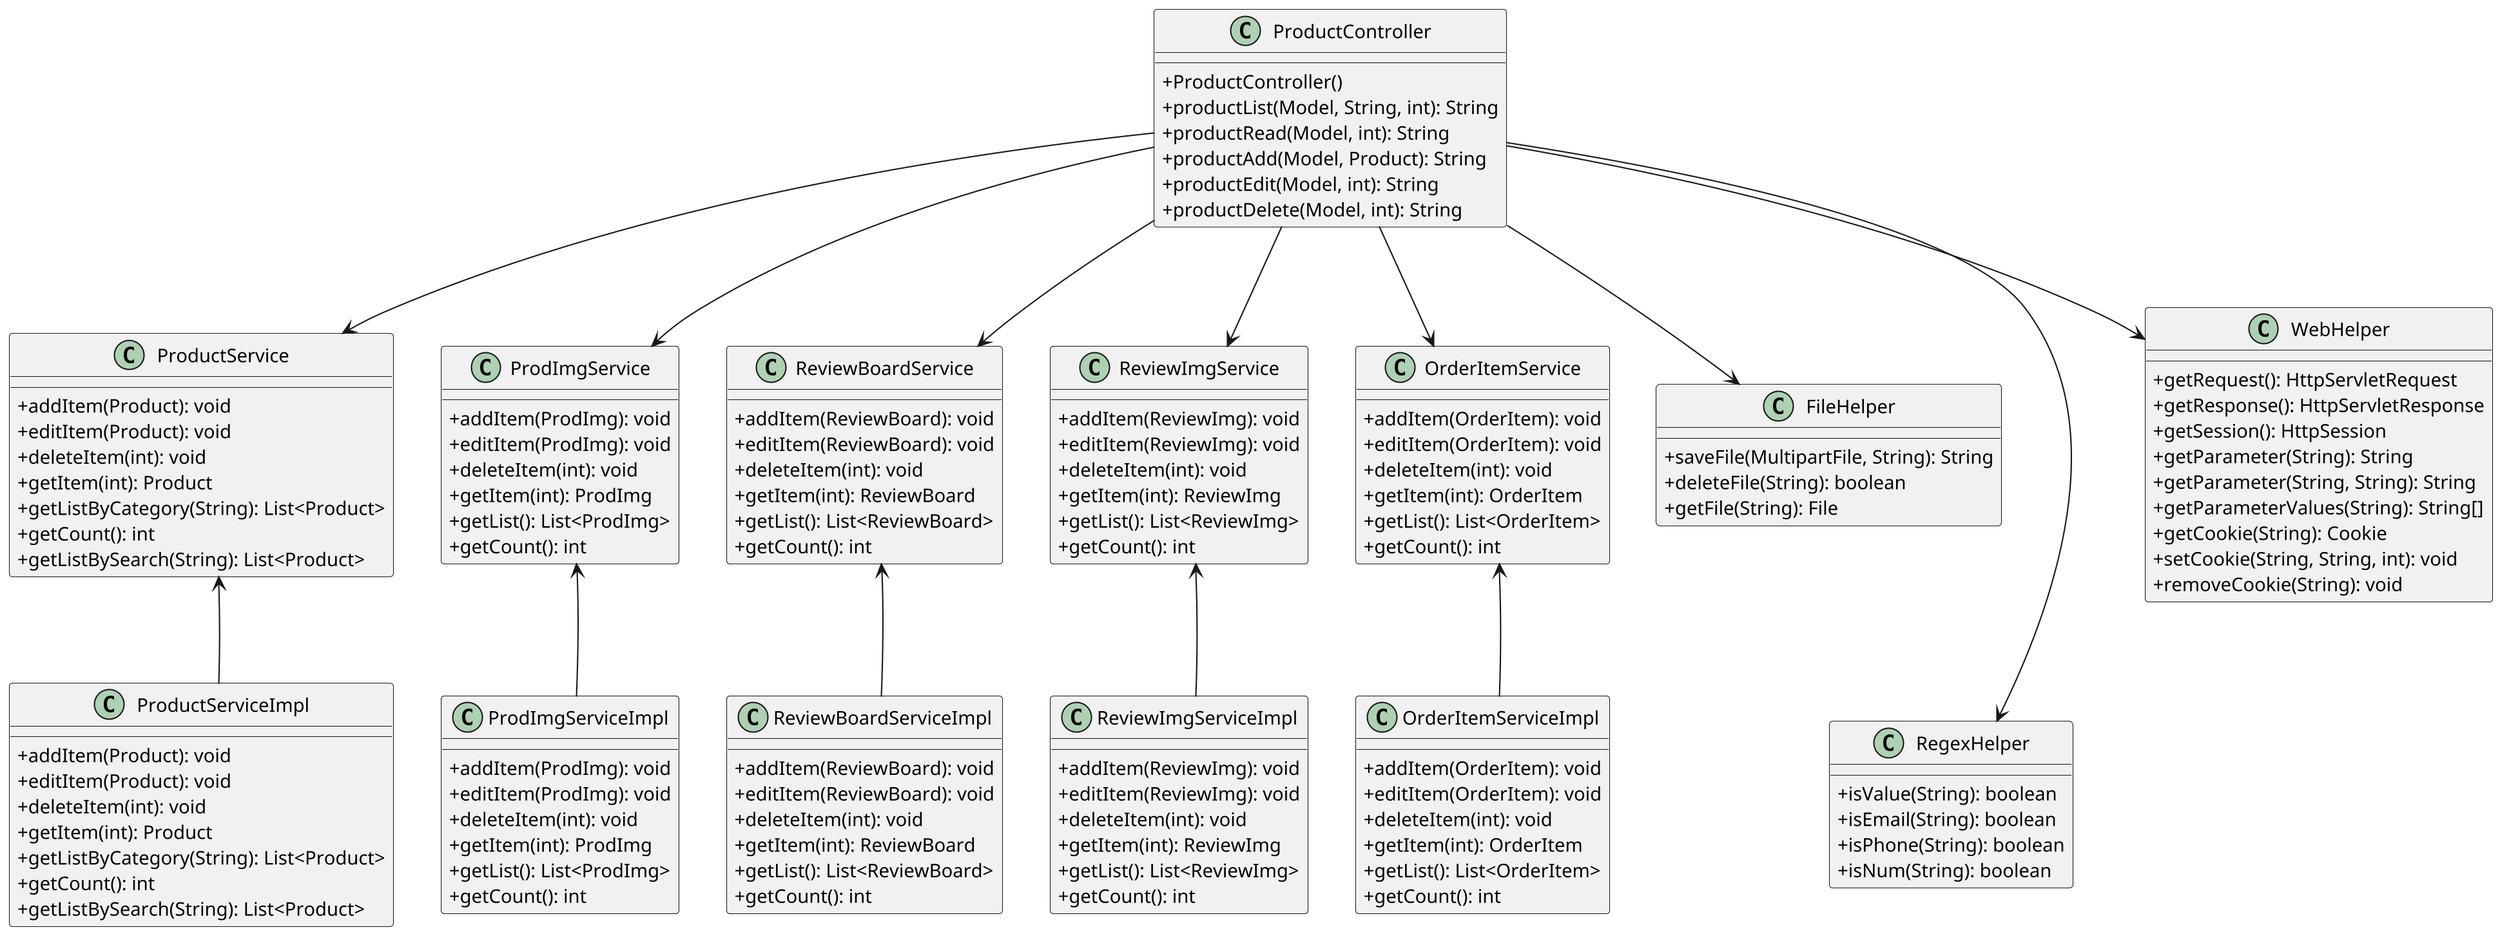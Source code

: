 @startuml
skinparam dpi 200
skinparam classAttributeIconSize 0
skinparam shadowing false

class ProductController {
    + ProductController()
    + productList(Model, String, int): String
    + productRead(Model, int): String
    + productAdd(Model, Product): String
    + productEdit(Model, int): String
    + productDelete(Model, int): String
}

class ProductService {
    + addItem(Product): void
    + editItem(Product): void
    + deleteItem(int): void
    + getItem(int): Product
    + getListByCategory(String): List<Product>
    + getCount(): int
    + getListBySearch(String): List<Product>
}

class ProductServiceImpl {
    + addItem(Product): void
    + editItem(Product): void
    + deleteItem(int): void
    + getItem(int): Product
    + getListByCategory(String): List<Product>
    + getCount(): int
    + getListBySearch(String): List<Product>
}

class ProdImgService {
    + addItem(ProdImg): void
    + editItem(ProdImg): void
    + deleteItem(int): void
    + getItem(int): ProdImg
    + getList(): List<ProdImg>
    + getCount(): int
}

class ProdImgServiceImpl {
    + addItem(ProdImg): void
    + editItem(ProdImg): void
    + deleteItem(int): void
    + getItem(int): ProdImg
    + getList(): List<ProdImg>
    + getCount(): int
}

class ReviewBoardService {
    + addItem(ReviewBoard): void
    + editItem(ReviewBoard): void
    + deleteItem(int): void
    + getItem(int): ReviewBoard
    + getList(): List<ReviewBoard>
    + getCount(): int
}

class ReviewBoardServiceImpl {
    + addItem(ReviewBoard): void
    + editItem(ReviewBoard): void
    + deleteItem(int): void
    + getItem(int): ReviewBoard
    + getList(): List<ReviewBoard>
    + getCount(): int
}

class ReviewImgService {
    + addItem(ReviewImg): void
    + editItem(ReviewImg): void
    + deleteItem(int): void
    + getItem(int): ReviewImg
    + getList(): List<ReviewImg>
    + getCount(): int
}

class ReviewImgServiceImpl {
    + addItem(ReviewImg): void
    + editItem(ReviewImg): void
    + deleteItem(int): void
    + getItem(int): ReviewImg
    + getList(): List<ReviewImg>
    + getCount(): int
}

class OrderItemService {
    + addItem(OrderItem): void
    + editItem(OrderItem): void
    + deleteItem(int): void
    + getItem(int): OrderItem
    + getList(): List<OrderItem>
    + getCount(): int
}

class OrderItemServiceImpl {
    + addItem(OrderItem): void
    + editItem(OrderItem): void
    + deleteItem(int): void
    + getItem(int): OrderItem
    + getList(): List<OrderItem>
    + getCount(): int
}

class FileHelper {
    + saveFile(MultipartFile, String): String
    + deleteFile(String): boolean
    + getFile(String): File
}

class RegexHelper {
    + isValue(String): boolean
    + isEmail(String): boolean
    + isPhone(String): boolean
    + isNum(String): boolean
}

class WebHelper {
    + getRequest(): HttpServletRequest
    + getResponse(): HttpServletResponse
    + getSession(): HttpSession
    + getParameter(String): String
    + getParameter(String, String): String
    + getParameterValues(String): String[]
    + getCookie(String): Cookie
    + setCookie(String, String, int): void
    + removeCookie(String): void
}

ProductController --> ProductService
ProductController --> ProdImgService
ProductController --> ReviewBoardService
ProductController --> ReviewImgService
ProductController --> OrderItemService
ProductController --> FileHelper
ProductController --> RegexHelper
ProductController --> WebHelper

ProductServiceImpl --> ProductService
ProdImgServiceImpl --> ProdImgService
ReviewBoardServiceImpl --> ReviewBoardService
ReviewImgServiceImpl --> ReviewImgService
OrderItemServiceImpl --> OrderItemService

' 배치 수정
ProductController -[hidden]-> ProductService
ProductService -[hidden]-> ProductServiceImpl
ProdImgService -[hidden]-> ProdImgServiceImpl
ReviewBoardService -[hidden]-> ReviewBoardServiceImpl
ReviewImgService -[hidden]-> ReviewImgServiceImpl
OrderItemService -[hidden]-> OrderItemServiceImpl
FileHelper -[hidden]-> RegexHelper
WebHelper -[hidden]-> ProductController

@enduml